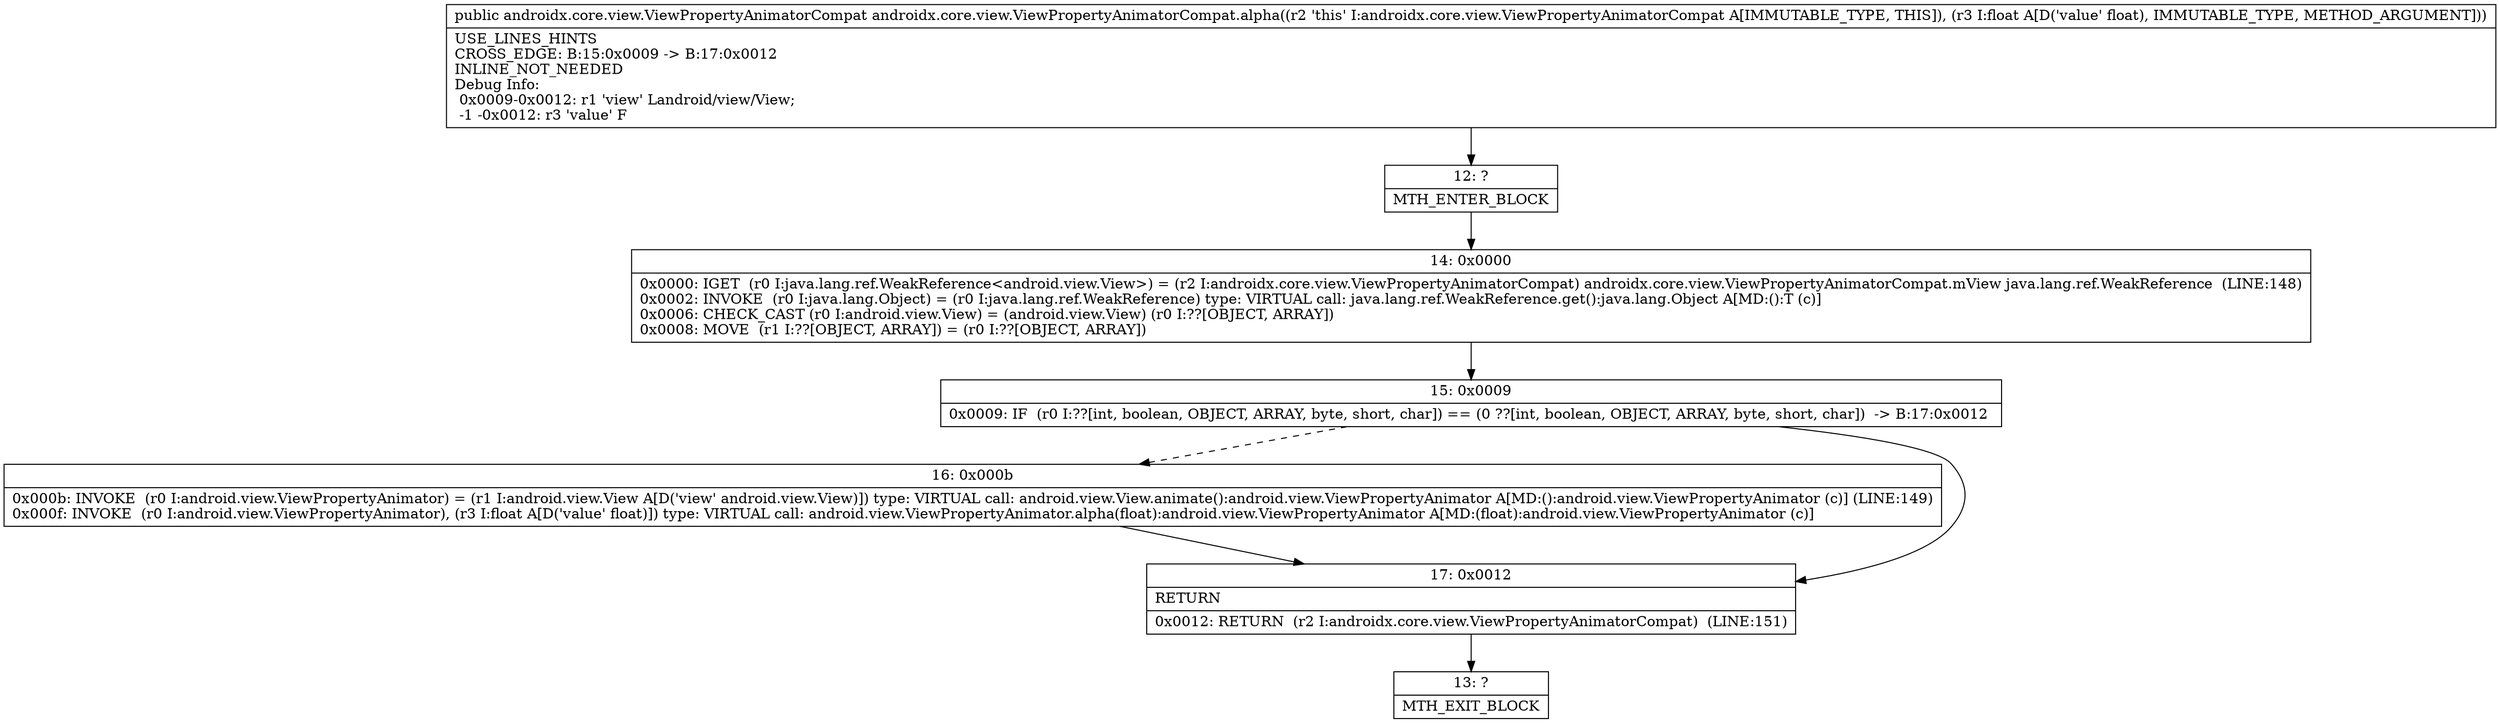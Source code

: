 digraph "CFG forandroidx.core.view.ViewPropertyAnimatorCompat.alpha(F)Landroidx\/core\/view\/ViewPropertyAnimatorCompat;" {
Node_12 [shape=record,label="{12\:\ ?|MTH_ENTER_BLOCK\l}"];
Node_14 [shape=record,label="{14\:\ 0x0000|0x0000: IGET  (r0 I:java.lang.ref.WeakReference\<android.view.View\>) = (r2 I:androidx.core.view.ViewPropertyAnimatorCompat) androidx.core.view.ViewPropertyAnimatorCompat.mView java.lang.ref.WeakReference  (LINE:148)\l0x0002: INVOKE  (r0 I:java.lang.Object) = (r0 I:java.lang.ref.WeakReference) type: VIRTUAL call: java.lang.ref.WeakReference.get():java.lang.Object A[MD:():T (c)]\l0x0006: CHECK_CAST (r0 I:android.view.View) = (android.view.View) (r0 I:??[OBJECT, ARRAY]) \l0x0008: MOVE  (r1 I:??[OBJECT, ARRAY]) = (r0 I:??[OBJECT, ARRAY]) \l}"];
Node_15 [shape=record,label="{15\:\ 0x0009|0x0009: IF  (r0 I:??[int, boolean, OBJECT, ARRAY, byte, short, char]) == (0 ??[int, boolean, OBJECT, ARRAY, byte, short, char])  \-\> B:17:0x0012 \l}"];
Node_16 [shape=record,label="{16\:\ 0x000b|0x000b: INVOKE  (r0 I:android.view.ViewPropertyAnimator) = (r1 I:android.view.View A[D('view' android.view.View)]) type: VIRTUAL call: android.view.View.animate():android.view.ViewPropertyAnimator A[MD:():android.view.ViewPropertyAnimator (c)] (LINE:149)\l0x000f: INVOKE  (r0 I:android.view.ViewPropertyAnimator), (r3 I:float A[D('value' float)]) type: VIRTUAL call: android.view.ViewPropertyAnimator.alpha(float):android.view.ViewPropertyAnimator A[MD:(float):android.view.ViewPropertyAnimator (c)]\l}"];
Node_17 [shape=record,label="{17\:\ 0x0012|RETURN\l|0x0012: RETURN  (r2 I:androidx.core.view.ViewPropertyAnimatorCompat)  (LINE:151)\l}"];
Node_13 [shape=record,label="{13\:\ ?|MTH_EXIT_BLOCK\l}"];
MethodNode[shape=record,label="{public androidx.core.view.ViewPropertyAnimatorCompat androidx.core.view.ViewPropertyAnimatorCompat.alpha((r2 'this' I:androidx.core.view.ViewPropertyAnimatorCompat A[IMMUTABLE_TYPE, THIS]), (r3 I:float A[D('value' float), IMMUTABLE_TYPE, METHOD_ARGUMENT]))  | USE_LINES_HINTS\lCROSS_EDGE: B:15:0x0009 \-\> B:17:0x0012\lINLINE_NOT_NEEDED\lDebug Info:\l  0x0009\-0x0012: r1 'view' Landroid\/view\/View;\l  \-1 \-0x0012: r3 'value' F\l}"];
MethodNode -> Node_12;Node_12 -> Node_14;
Node_14 -> Node_15;
Node_15 -> Node_16[style=dashed];
Node_15 -> Node_17;
Node_16 -> Node_17;
Node_17 -> Node_13;
}


